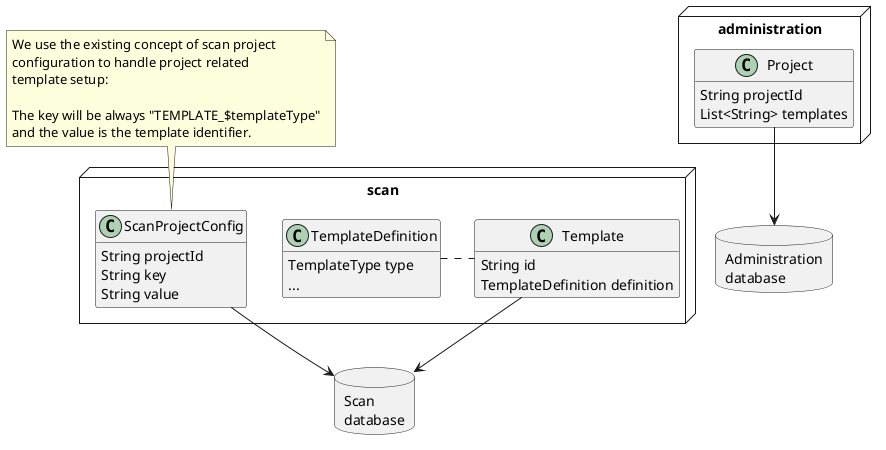 @startuml

'Hide empty parts:
hide empty fields
hide empty methods

'You can find more examles at https://plantuml.com/class-diagram


node scan {

    class Template {
        String id
        TemplateDefinition definition
    }
    
    class TemplateDefinition {
        TemplateType type
        ...
        
    }
    
    class ScanProjectConfig {
        String projectId
        String key
        String value
    }
}


node administration{
    class Project {
        String projectId
        List<String> templates
    }
    
}

database "Scan\ndatabase" as DB1 {
}

database "Administration\ndatabase" as DB2 {
}

TemplateDefinition . Template
Template --> DB1
ScanProjectConfig --> DB1

Project --> DB2


note top of ScanProjectConfig
We use the existing concept of scan project 
configuration to handle project related 
template setup:

The key will be always "TEMPLATE_$templateType"
and the value is the template identifier.
end note
@enduml
